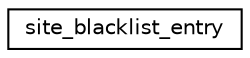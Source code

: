 digraph "Graphical Class Hierarchy"
{
  edge [fontname="Helvetica",fontsize="10",labelfontname="Helvetica",labelfontsize="10"];
  node [fontname="Helvetica",fontsize="10",shape=record];
  rankdir="LR";
  Node0 [label="site_blacklist_entry",height=0.2,width=0.4,color="black", fillcolor="white", style="filled",URL="$structsite__blacklist__entry.html"];
}

